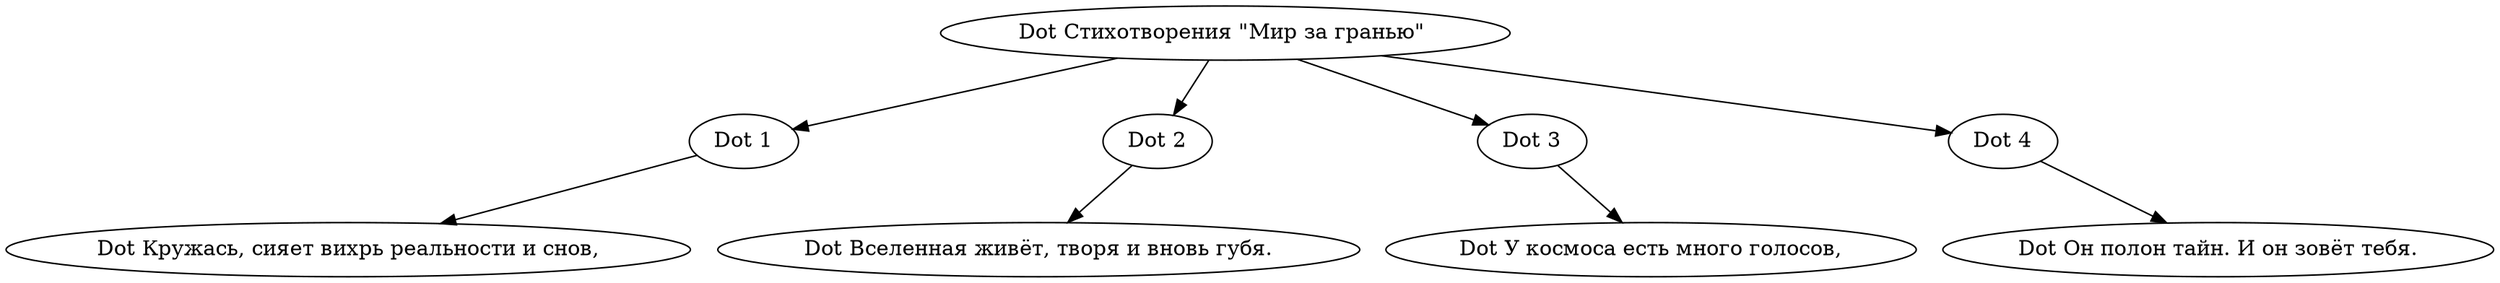 // Poem
digraph {
	x [label="Dot Cтихотворения \"Мир за гранью\" "]
	a [label="Dot Кружась, сияет вихрь реальности и снов,"]
	b [label="Dot 1"]
	c [label="Dot Вселенная живёт, творя и вновь губя."]
	d [label="Dot 2"]
	e [label="Dot У космоса есть много голосов,"]
	f [label="Dot 3"]
	g [label="Dot Он полон тайн. И он зовёт тебя."]
	h [label="Dot 4"]
	b -> a
	d -> c
	f -> e
	h -> g
	x -> b
	x -> d
	x -> f
	x -> h
}

